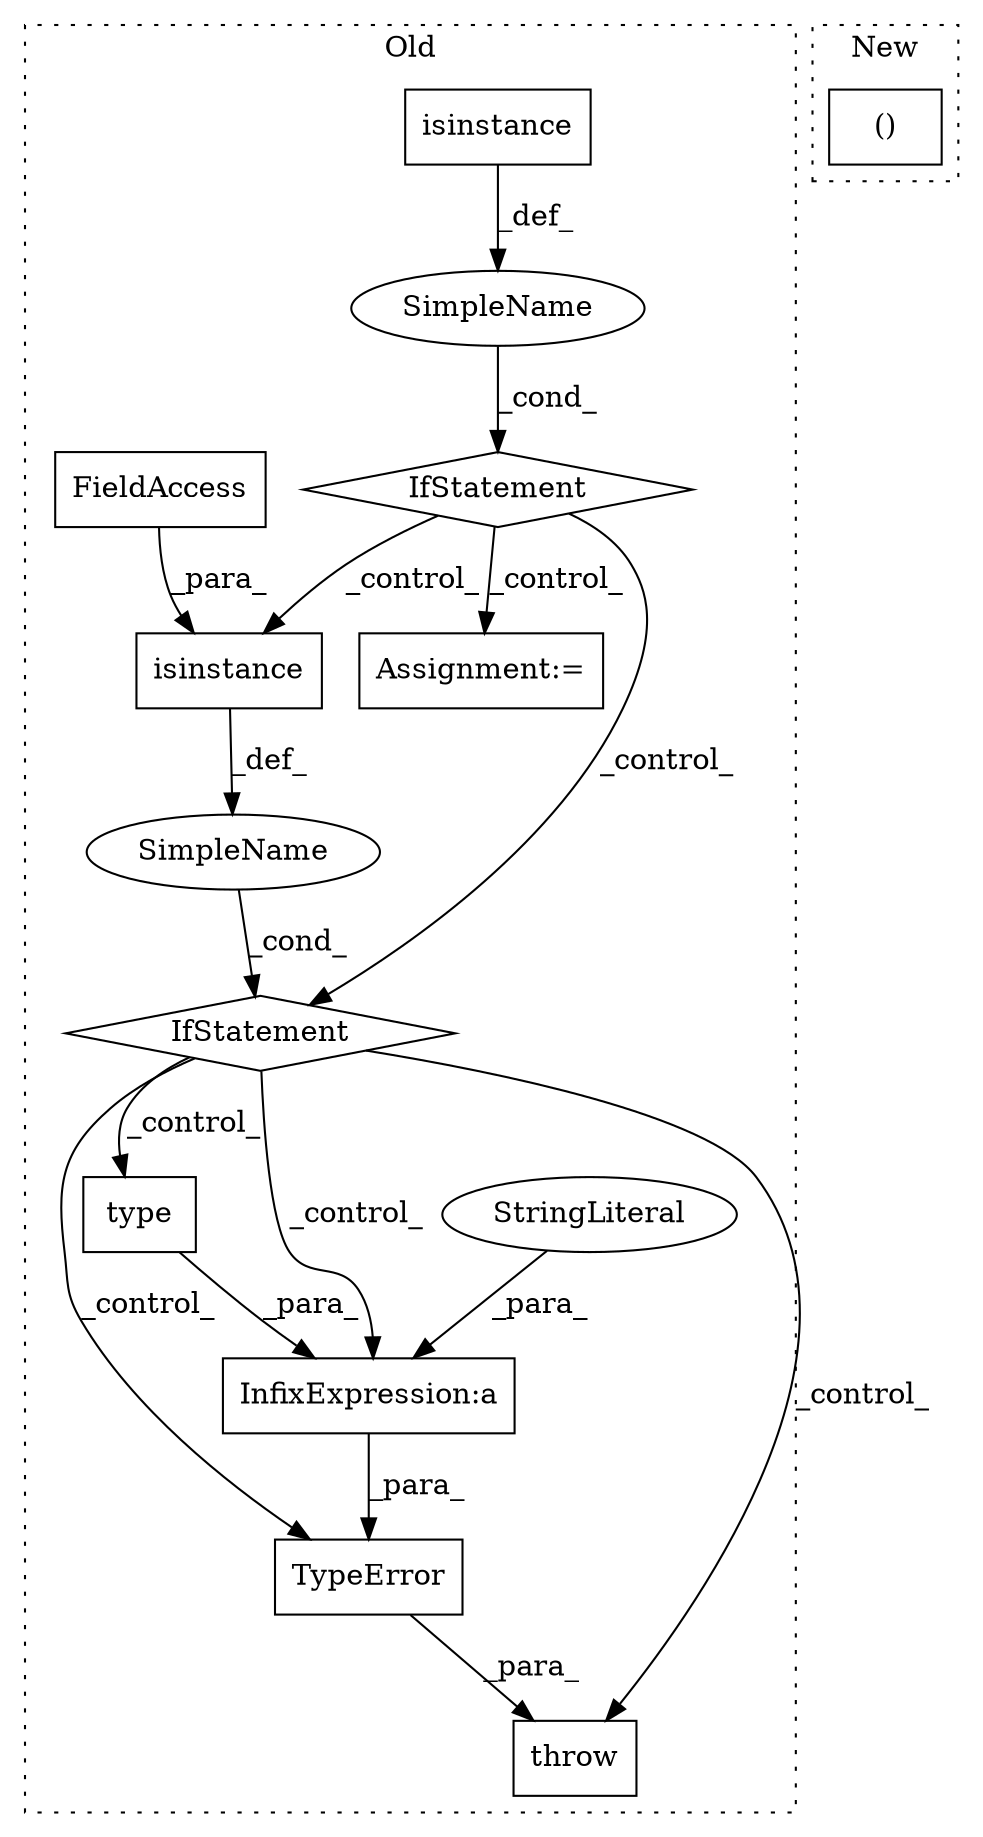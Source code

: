 digraph G {
subgraph cluster0 {
1 [label="TypeError" a="32" s="2667,2780" l="10,1" shape="box"];
3 [label="throw" a="53" s="2661" l="6" shape="box"];
4 [label="SimpleName" a="42" s="" l="" shape="ellipse"];
5 [label="IfStatement" a="25" s="2539,2583" l="4,2" shape="diamond"];
6 [label="isinstance" a="32" s="2543,2582" l="11,1" shape="box"];
7 [label="IfStatement" a="25" s="2436,2459" l="4,2" shape="diamond"];
8 [label="SimpleName" a="42" s="" l="" shape="ellipse"];
9 [label="isinstance" a="32" s="2440,2458" l="11,1" shape="box"];
10 [label="FieldAccess" a="22" s="2558" l="24" shape="box"];
11 [label="Assignment:=" a="7" s="2491" l="1" shape="box"];
12 [label="type" a="32" s="2770,2778" l="5,1" shape="box"];
13 [label="InfixExpression:a" a="27" s="2760" l="3" shape="box"];
14 [label="StringLiteral" a="45" s="2677" l="83" shape="ellipse"];
label = "Old";
style="dotted";
}
subgraph cluster1 {
2 [label="()" a="106" s="2313" l="23" shape="box"];
label = "New";
style="dotted";
}
1 -> 3 [label="_para_"];
4 -> 5 [label="_cond_"];
5 -> 3 [label="_control_"];
5 -> 13 [label="_control_"];
5 -> 12 [label="_control_"];
5 -> 1 [label="_control_"];
6 -> 4 [label="_def_"];
7 -> 5 [label="_control_"];
7 -> 11 [label="_control_"];
7 -> 6 [label="_control_"];
8 -> 7 [label="_cond_"];
9 -> 8 [label="_def_"];
10 -> 6 [label="_para_"];
12 -> 13 [label="_para_"];
13 -> 1 [label="_para_"];
14 -> 13 [label="_para_"];
}